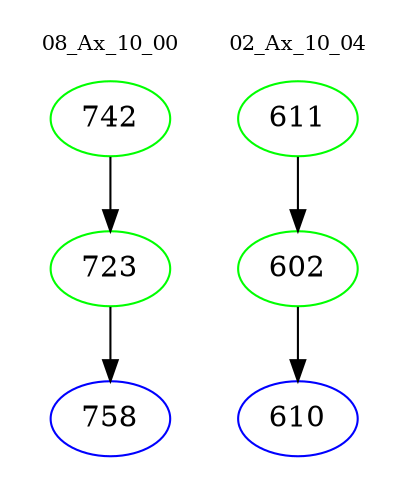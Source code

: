 digraph{
subgraph cluster_0 {
color = white
label = "08_Ax_10_00";
fontsize=10;
T0_742 [label="742", color="green"]
T0_742 -> T0_723 [color="black"]
T0_723 [label="723", color="green"]
T0_723 -> T0_758 [color="black"]
T0_758 [label="758", color="blue"]
}
subgraph cluster_1 {
color = white
label = "02_Ax_10_04";
fontsize=10;
T1_611 [label="611", color="green"]
T1_611 -> T1_602 [color="black"]
T1_602 [label="602", color="green"]
T1_602 -> T1_610 [color="black"]
T1_610 [label="610", color="blue"]
}
}
